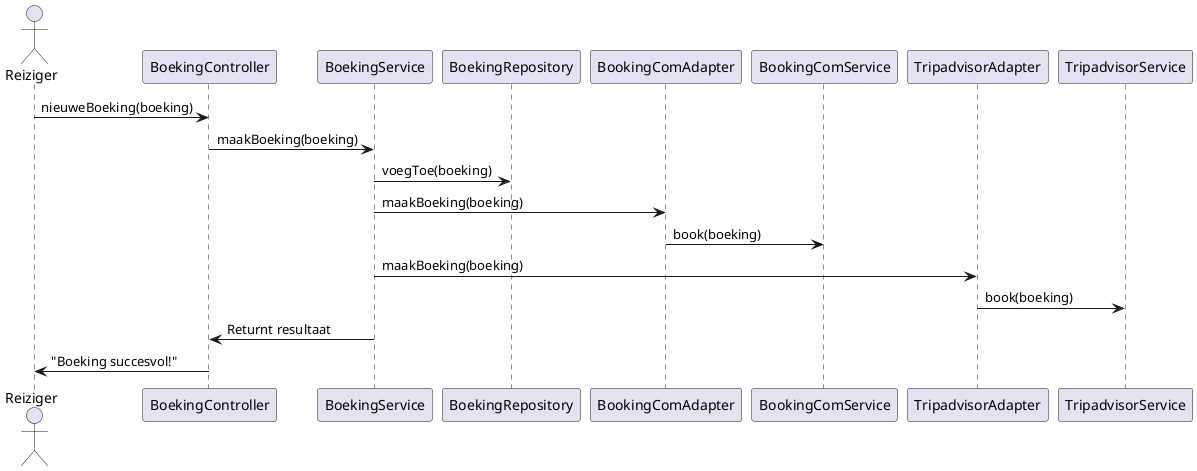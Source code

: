 @startuml
'https://plantuml.com/sequence-diagram

actor Reiziger
participant BoekingController
participant BoekingService
participant BoekingRepository
participant BookingComAdapter
participant BookingComService
participant TripadvisorAdapter
participant TripadvisorService

Reiziger -> BoekingController: nieuweBoeking(boeking)
BoekingController -> BoekingService: maakBoeking(boeking)
BoekingService -> BoekingRepository: voegToe(boeking)
BoekingService -> BookingComAdapter: maakBoeking(boeking)
BookingComAdapter -> BookingComService: book(boeking)
BoekingService -> TripadvisorAdapter: maakBoeking(boeking)
TripadvisorAdapter -> TripadvisorService: book(boeking)
BoekingService -> BoekingController: Returnt resultaat
BoekingController -> Reiziger: "Boeking succesvol!"

@enduml
